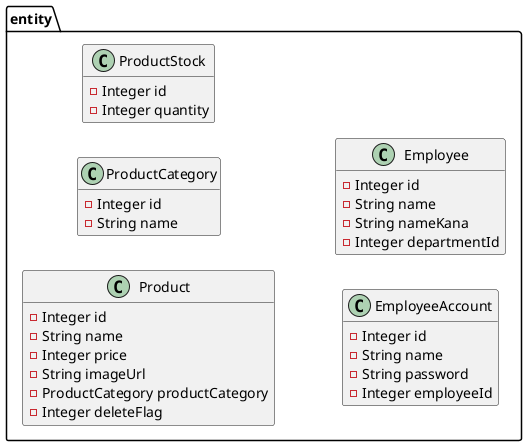 @startuml

skinparam shadowing false
hide empty methods
hide empty fields
left to right direction

package entity{
    class Product{
        - Integer id
        - String name
        - Integer price
        - String imageUrl
        - ProductCategory productCategory
        - Integer deleteFlag
    }
    class ProductCategory{
        - Integer id
        - String name
    }
    class ProductStock{
        - Integer id
        - Integer quantity
    }
    class EmployeeAccount{
        - Integer id
        - String name
        - String password
        - Integer employeeId
    }
    class Employee{
        - Integer id
        - String name
        - String nameKana
        - Integer departmentId
    }
}
@enduml